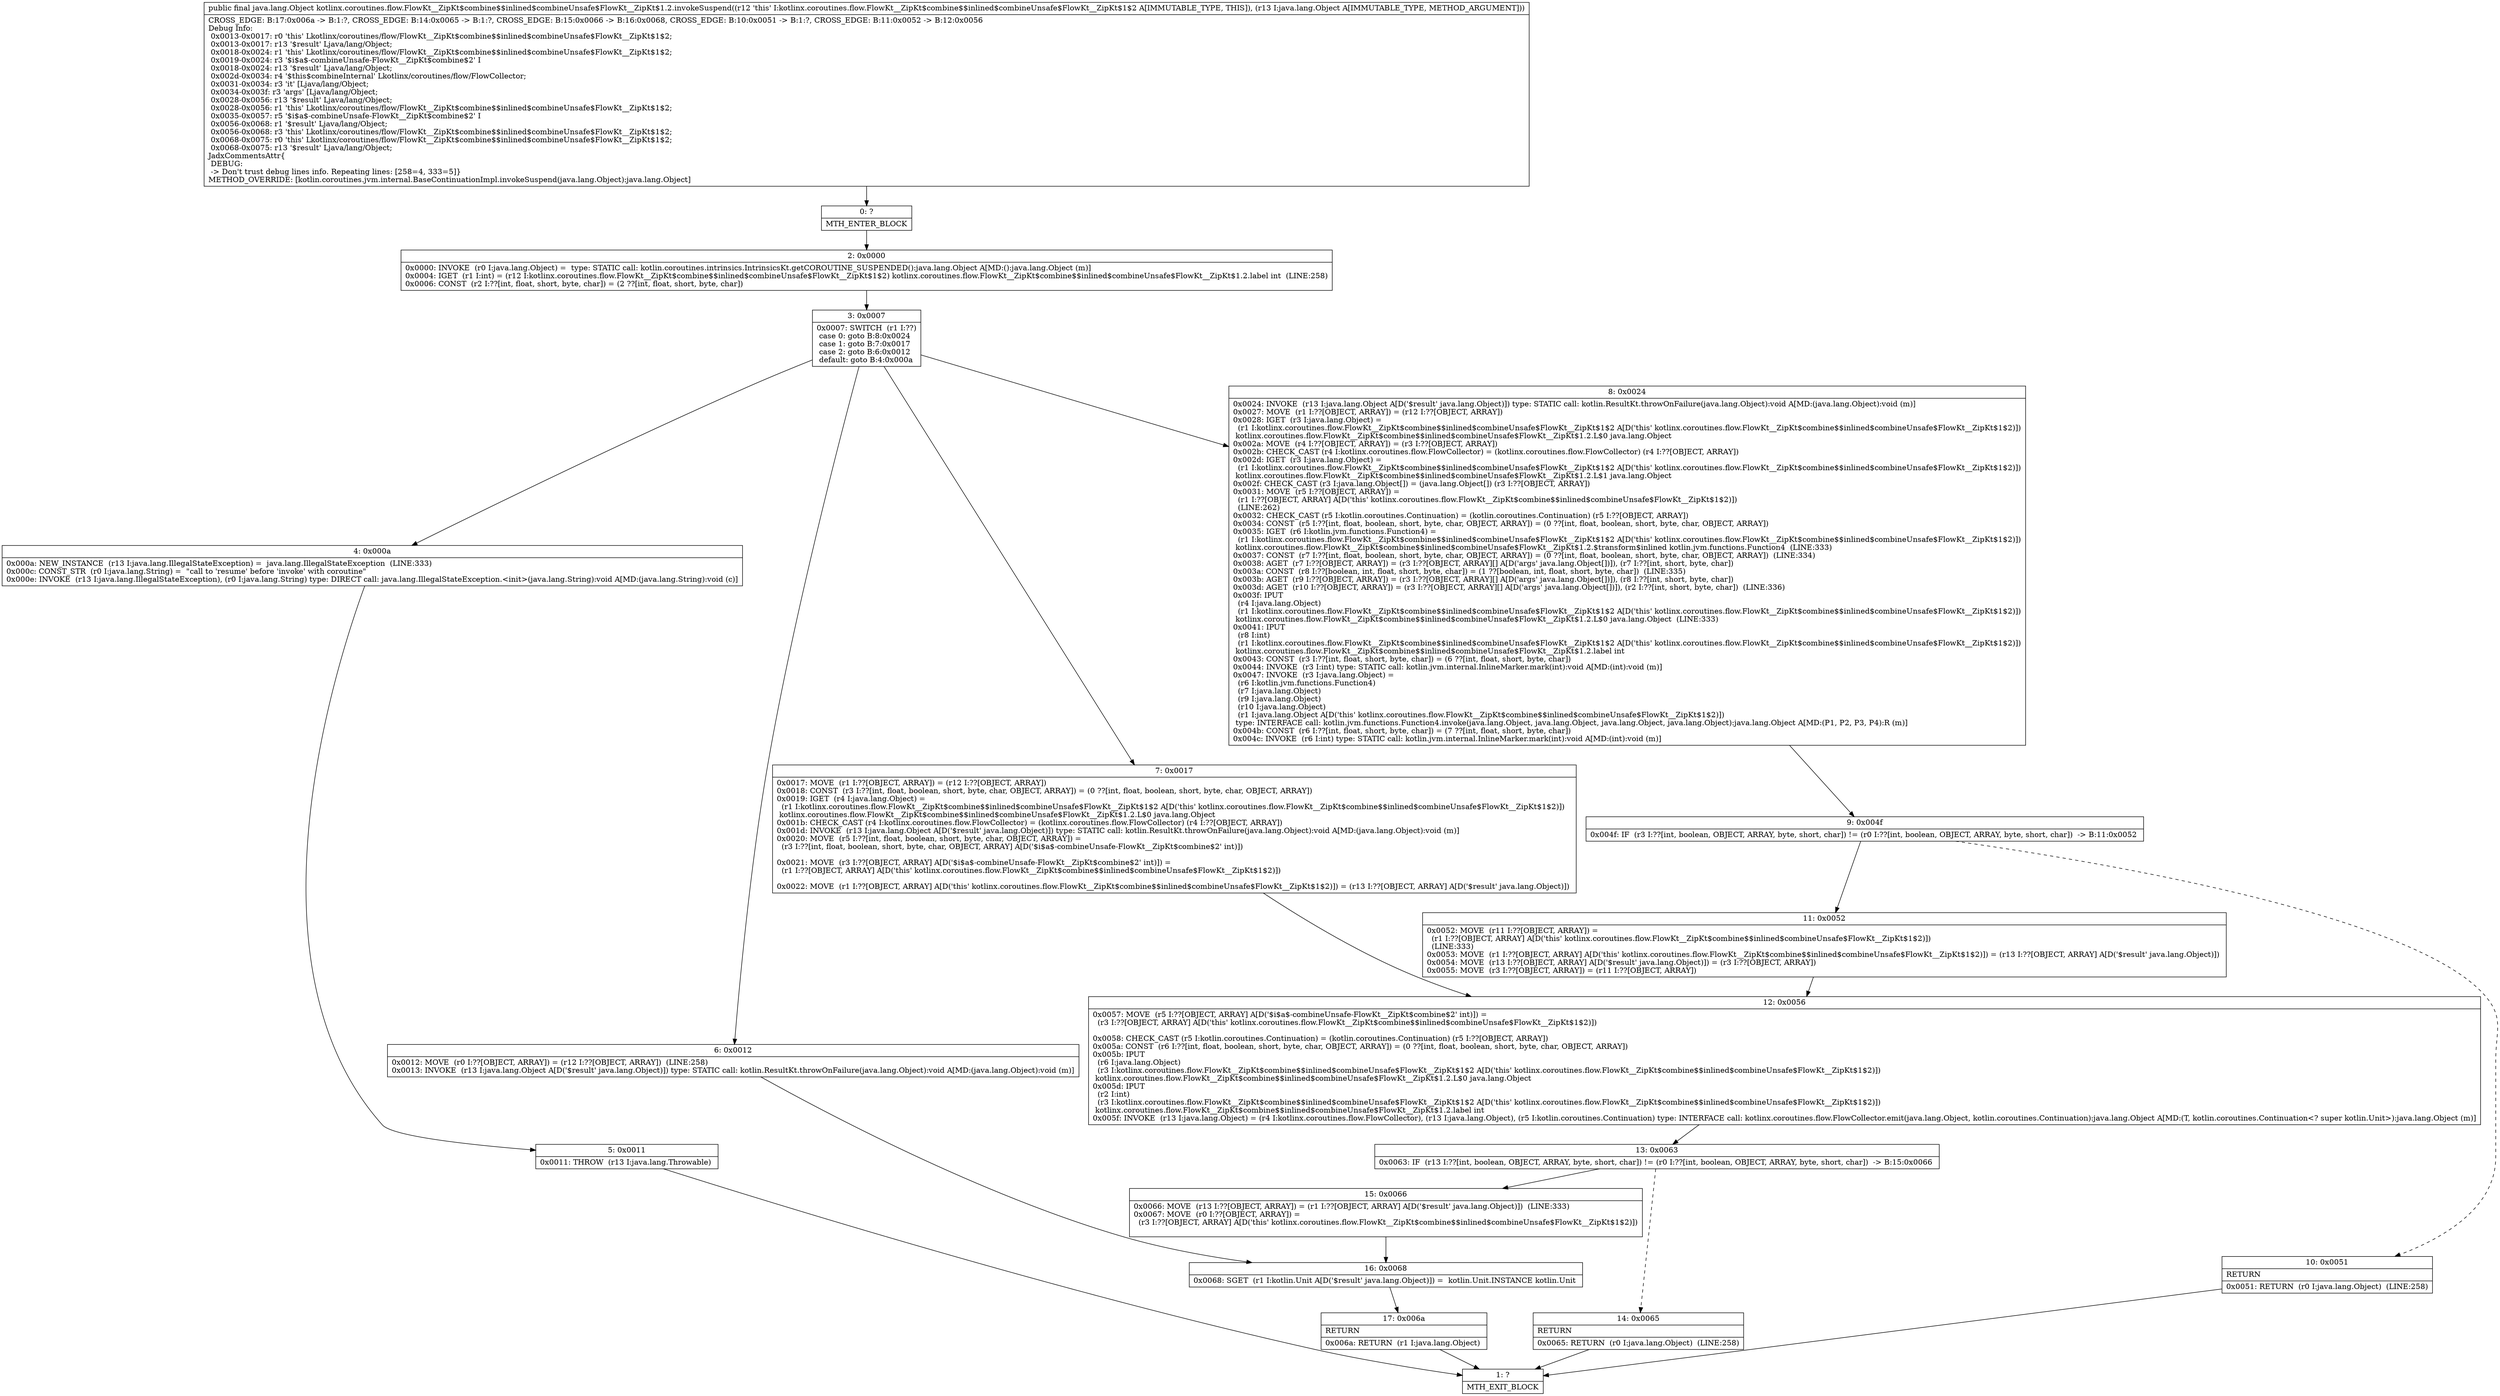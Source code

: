 digraph "CFG forkotlinx.coroutines.flow.FlowKt__ZipKt$combine$$inlined$combineUnsafe$FlowKt__ZipKt$1.2.invokeSuspend(Ljava\/lang\/Object;)Ljava\/lang\/Object;" {
Node_0 [shape=record,label="{0\:\ ?|MTH_ENTER_BLOCK\l}"];
Node_2 [shape=record,label="{2\:\ 0x0000|0x0000: INVOKE  (r0 I:java.lang.Object) =  type: STATIC call: kotlin.coroutines.intrinsics.IntrinsicsKt.getCOROUTINE_SUSPENDED():java.lang.Object A[MD:():java.lang.Object (m)]\l0x0004: IGET  (r1 I:int) = (r12 I:kotlinx.coroutines.flow.FlowKt__ZipKt$combine$$inlined$combineUnsafe$FlowKt__ZipKt$1$2) kotlinx.coroutines.flow.FlowKt__ZipKt$combine$$inlined$combineUnsafe$FlowKt__ZipKt$1.2.label int  (LINE:258)\l0x0006: CONST  (r2 I:??[int, float, short, byte, char]) = (2 ??[int, float, short, byte, char]) \l}"];
Node_3 [shape=record,label="{3\:\ 0x0007|0x0007: SWITCH  (r1 I:??)\l case 0: goto B:8:0x0024\l case 1: goto B:7:0x0017\l case 2: goto B:6:0x0012\l default: goto B:4:0x000a \l}"];
Node_4 [shape=record,label="{4\:\ 0x000a|0x000a: NEW_INSTANCE  (r13 I:java.lang.IllegalStateException) =  java.lang.IllegalStateException  (LINE:333)\l0x000c: CONST_STR  (r0 I:java.lang.String) =  \"call to 'resume' before 'invoke' with coroutine\" \l0x000e: INVOKE  (r13 I:java.lang.IllegalStateException), (r0 I:java.lang.String) type: DIRECT call: java.lang.IllegalStateException.\<init\>(java.lang.String):void A[MD:(java.lang.String):void (c)]\l}"];
Node_5 [shape=record,label="{5\:\ 0x0011|0x0011: THROW  (r13 I:java.lang.Throwable) \l}"];
Node_1 [shape=record,label="{1\:\ ?|MTH_EXIT_BLOCK\l}"];
Node_6 [shape=record,label="{6\:\ 0x0012|0x0012: MOVE  (r0 I:??[OBJECT, ARRAY]) = (r12 I:??[OBJECT, ARRAY])  (LINE:258)\l0x0013: INVOKE  (r13 I:java.lang.Object A[D('$result' java.lang.Object)]) type: STATIC call: kotlin.ResultKt.throwOnFailure(java.lang.Object):void A[MD:(java.lang.Object):void (m)]\l}"];
Node_16 [shape=record,label="{16\:\ 0x0068|0x0068: SGET  (r1 I:kotlin.Unit A[D('$result' java.lang.Object)]) =  kotlin.Unit.INSTANCE kotlin.Unit \l}"];
Node_17 [shape=record,label="{17\:\ 0x006a|RETURN\l|0x006a: RETURN  (r1 I:java.lang.Object) \l}"];
Node_7 [shape=record,label="{7\:\ 0x0017|0x0017: MOVE  (r1 I:??[OBJECT, ARRAY]) = (r12 I:??[OBJECT, ARRAY]) \l0x0018: CONST  (r3 I:??[int, float, boolean, short, byte, char, OBJECT, ARRAY]) = (0 ??[int, float, boolean, short, byte, char, OBJECT, ARRAY]) \l0x0019: IGET  (r4 I:java.lang.Object) = \l  (r1 I:kotlinx.coroutines.flow.FlowKt__ZipKt$combine$$inlined$combineUnsafe$FlowKt__ZipKt$1$2 A[D('this' kotlinx.coroutines.flow.FlowKt__ZipKt$combine$$inlined$combineUnsafe$FlowKt__ZipKt$1$2)])\l kotlinx.coroutines.flow.FlowKt__ZipKt$combine$$inlined$combineUnsafe$FlowKt__ZipKt$1.2.L$0 java.lang.Object \l0x001b: CHECK_CAST (r4 I:kotlinx.coroutines.flow.FlowCollector) = (kotlinx.coroutines.flow.FlowCollector) (r4 I:??[OBJECT, ARRAY]) \l0x001d: INVOKE  (r13 I:java.lang.Object A[D('$result' java.lang.Object)]) type: STATIC call: kotlin.ResultKt.throwOnFailure(java.lang.Object):void A[MD:(java.lang.Object):void (m)]\l0x0020: MOVE  (r5 I:??[int, float, boolean, short, byte, char, OBJECT, ARRAY]) = \l  (r3 I:??[int, float, boolean, short, byte, char, OBJECT, ARRAY] A[D('$i$a$\-combineUnsafe\-FlowKt__ZipKt$combine$2' int)])\l \l0x0021: MOVE  (r3 I:??[OBJECT, ARRAY] A[D('$i$a$\-combineUnsafe\-FlowKt__ZipKt$combine$2' int)]) = \l  (r1 I:??[OBJECT, ARRAY] A[D('this' kotlinx.coroutines.flow.FlowKt__ZipKt$combine$$inlined$combineUnsafe$FlowKt__ZipKt$1$2)])\l \l0x0022: MOVE  (r1 I:??[OBJECT, ARRAY] A[D('this' kotlinx.coroutines.flow.FlowKt__ZipKt$combine$$inlined$combineUnsafe$FlowKt__ZipKt$1$2)]) = (r13 I:??[OBJECT, ARRAY] A[D('$result' java.lang.Object)]) \l}"];
Node_12 [shape=record,label="{12\:\ 0x0056|0x0057: MOVE  (r5 I:??[OBJECT, ARRAY] A[D('$i$a$\-combineUnsafe\-FlowKt__ZipKt$combine$2' int)]) = \l  (r3 I:??[OBJECT, ARRAY] A[D('this' kotlinx.coroutines.flow.FlowKt__ZipKt$combine$$inlined$combineUnsafe$FlowKt__ZipKt$1$2)])\l \l0x0058: CHECK_CAST (r5 I:kotlin.coroutines.Continuation) = (kotlin.coroutines.Continuation) (r5 I:??[OBJECT, ARRAY]) \l0x005a: CONST  (r6 I:??[int, float, boolean, short, byte, char, OBJECT, ARRAY]) = (0 ??[int, float, boolean, short, byte, char, OBJECT, ARRAY]) \l0x005b: IPUT  \l  (r6 I:java.lang.Object)\l  (r3 I:kotlinx.coroutines.flow.FlowKt__ZipKt$combine$$inlined$combineUnsafe$FlowKt__ZipKt$1$2 A[D('this' kotlinx.coroutines.flow.FlowKt__ZipKt$combine$$inlined$combineUnsafe$FlowKt__ZipKt$1$2)])\l kotlinx.coroutines.flow.FlowKt__ZipKt$combine$$inlined$combineUnsafe$FlowKt__ZipKt$1.2.L$0 java.lang.Object \l0x005d: IPUT  \l  (r2 I:int)\l  (r3 I:kotlinx.coroutines.flow.FlowKt__ZipKt$combine$$inlined$combineUnsafe$FlowKt__ZipKt$1$2 A[D('this' kotlinx.coroutines.flow.FlowKt__ZipKt$combine$$inlined$combineUnsafe$FlowKt__ZipKt$1$2)])\l kotlinx.coroutines.flow.FlowKt__ZipKt$combine$$inlined$combineUnsafe$FlowKt__ZipKt$1.2.label int \l0x005f: INVOKE  (r13 I:java.lang.Object) = (r4 I:kotlinx.coroutines.flow.FlowCollector), (r13 I:java.lang.Object), (r5 I:kotlin.coroutines.Continuation) type: INTERFACE call: kotlinx.coroutines.flow.FlowCollector.emit(java.lang.Object, kotlin.coroutines.Continuation):java.lang.Object A[MD:(T, kotlin.coroutines.Continuation\<? super kotlin.Unit\>):java.lang.Object (m)]\l}"];
Node_13 [shape=record,label="{13\:\ 0x0063|0x0063: IF  (r13 I:??[int, boolean, OBJECT, ARRAY, byte, short, char]) != (r0 I:??[int, boolean, OBJECT, ARRAY, byte, short, char])  \-\> B:15:0x0066 \l}"];
Node_14 [shape=record,label="{14\:\ 0x0065|RETURN\l|0x0065: RETURN  (r0 I:java.lang.Object)  (LINE:258)\l}"];
Node_15 [shape=record,label="{15\:\ 0x0066|0x0066: MOVE  (r13 I:??[OBJECT, ARRAY]) = (r1 I:??[OBJECT, ARRAY] A[D('$result' java.lang.Object)])  (LINE:333)\l0x0067: MOVE  (r0 I:??[OBJECT, ARRAY]) = \l  (r3 I:??[OBJECT, ARRAY] A[D('this' kotlinx.coroutines.flow.FlowKt__ZipKt$combine$$inlined$combineUnsafe$FlowKt__ZipKt$1$2)])\l \l}"];
Node_8 [shape=record,label="{8\:\ 0x0024|0x0024: INVOKE  (r13 I:java.lang.Object A[D('$result' java.lang.Object)]) type: STATIC call: kotlin.ResultKt.throwOnFailure(java.lang.Object):void A[MD:(java.lang.Object):void (m)]\l0x0027: MOVE  (r1 I:??[OBJECT, ARRAY]) = (r12 I:??[OBJECT, ARRAY]) \l0x0028: IGET  (r3 I:java.lang.Object) = \l  (r1 I:kotlinx.coroutines.flow.FlowKt__ZipKt$combine$$inlined$combineUnsafe$FlowKt__ZipKt$1$2 A[D('this' kotlinx.coroutines.flow.FlowKt__ZipKt$combine$$inlined$combineUnsafe$FlowKt__ZipKt$1$2)])\l kotlinx.coroutines.flow.FlowKt__ZipKt$combine$$inlined$combineUnsafe$FlowKt__ZipKt$1.2.L$0 java.lang.Object \l0x002a: MOVE  (r4 I:??[OBJECT, ARRAY]) = (r3 I:??[OBJECT, ARRAY]) \l0x002b: CHECK_CAST (r4 I:kotlinx.coroutines.flow.FlowCollector) = (kotlinx.coroutines.flow.FlowCollector) (r4 I:??[OBJECT, ARRAY]) \l0x002d: IGET  (r3 I:java.lang.Object) = \l  (r1 I:kotlinx.coroutines.flow.FlowKt__ZipKt$combine$$inlined$combineUnsafe$FlowKt__ZipKt$1$2 A[D('this' kotlinx.coroutines.flow.FlowKt__ZipKt$combine$$inlined$combineUnsafe$FlowKt__ZipKt$1$2)])\l kotlinx.coroutines.flow.FlowKt__ZipKt$combine$$inlined$combineUnsafe$FlowKt__ZipKt$1.2.L$1 java.lang.Object \l0x002f: CHECK_CAST (r3 I:java.lang.Object[]) = (java.lang.Object[]) (r3 I:??[OBJECT, ARRAY]) \l0x0031: MOVE  (r5 I:??[OBJECT, ARRAY]) = \l  (r1 I:??[OBJECT, ARRAY] A[D('this' kotlinx.coroutines.flow.FlowKt__ZipKt$combine$$inlined$combineUnsafe$FlowKt__ZipKt$1$2)])\l  (LINE:262)\l0x0032: CHECK_CAST (r5 I:kotlin.coroutines.Continuation) = (kotlin.coroutines.Continuation) (r5 I:??[OBJECT, ARRAY]) \l0x0034: CONST  (r5 I:??[int, float, boolean, short, byte, char, OBJECT, ARRAY]) = (0 ??[int, float, boolean, short, byte, char, OBJECT, ARRAY]) \l0x0035: IGET  (r6 I:kotlin.jvm.functions.Function4) = \l  (r1 I:kotlinx.coroutines.flow.FlowKt__ZipKt$combine$$inlined$combineUnsafe$FlowKt__ZipKt$1$2 A[D('this' kotlinx.coroutines.flow.FlowKt__ZipKt$combine$$inlined$combineUnsafe$FlowKt__ZipKt$1$2)])\l kotlinx.coroutines.flow.FlowKt__ZipKt$combine$$inlined$combineUnsafe$FlowKt__ZipKt$1.2.$transform$inlined kotlin.jvm.functions.Function4  (LINE:333)\l0x0037: CONST  (r7 I:??[int, float, boolean, short, byte, char, OBJECT, ARRAY]) = (0 ??[int, float, boolean, short, byte, char, OBJECT, ARRAY])  (LINE:334)\l0x0038: AGET  (r7 I:??[OBJECT, ARRAY]) = (r3 I:??[OBJECT, ARRAY][] A[D('args' java.lang.Object[])]), (r7 I:??[int, short, byte, char]) \l0x003a: CONST  (r8 I:??[boolean, int, float, short, byte, char]) = (1 ??[boolean, int, float, short, byte, char])  (LINE:335)\l0x003b: AGET  (r9 I:??[OBJECT, ARRAY]) = (r3 I:??[OBJECT, ARRAY][] A[D('args' java.lang.Object[])]), (r8 I:??[int, short, byte, char]) \l0x003d: AGET  (r10 I:??[OBJECT, ARRAY]) = (r3 I:??[OBJECT, ARRAY][] A[D('args' java.lang.Object[])]), (r2 I:??[int, short, byte, char])  (LINE:336)\l0x003f: IPUT  \l  (r4 I:java.lang.Object)\l  (r1 I:kotlinx.coroutines.flow.FlowKt__ZipKt$combine$$inlined$combineUnsafe$FlowKt__ZipKt$1$2 A[D('this' kotlinx.coroutines.flow.FlowKt__ZipKt$combine$$inlined$combineUnsafe$FlowKt__ZipKt$1$2)])\l kotlinx.coroutines.flow.FlowKt__ZipKt$combine$$inlined$combineUnsafe$FlowKt__ZipKt$1.2.L$0 java.lang.Object  (LINE:333)\l0x0041: IPUT  \l  (r8 I:int)\l  (r1 I:kotlinx.coroutines.flow.FlowKt__ZipKt$combine$$inlined$combineUnsafe$FlowKt__ZipKt$1$2 A[D('this' kotlinx.coroutines.flow.FlowKt__ZipKt$combine$$inlined$combineUnsafe$FlowKt__ZipKt$1$2)])\l kotlinx.coroutines.flow.FlowKt__ZipKt$combine$$inlined$combineUnsafe$FlowKt__ZipKt$1.2.label int \l0x0043: CONST  (r3 I:??[int, float, short, byte, char]) = (6 ??[int, float, short, byte, char]) \l0x0044: INVOKE  (r3 I:int) type: STATIC call: kotlin.jvm.internal.InlineMarker.mark(int):void A[MD:(int):void (m)]\l0x0047: INVOKE  (r3 I:java.lang.Object) = \l  (r6 I:kotlin.jvm.functions.Function4)\l  (r7 I:java.lang.Object)\l  (r9 I:java.lang.Object)\l  (r10 I:java.lang.Object)\l  (r1 I:java.lang.Object A[D('this' kotlinx.coroutines.flow.FlowKt__ZipKt$combine$$inlined$combineUnsafe$FlowKt__ZipKt$1$2)])\l type: INTERFACE call: kotlin.jvm.functions.Function4.invoke(java.lang.Object, java.lang.Object, java.lang.Object, java.lang.Object):java.lang.Object A[MD:(P1, P2, P3, P4):R (m)]\l0x004b: CONST  (r6 I:??[int, float, short, byte, char]) = (7 ??[int, float, short, byte, char]) \l0x004c: INVOKE  (r6 I:int) type: STATIC call: kotlin.jvm.internal.InlineMarker.mark(int):void A[MD:(int):void (m)]\l}"];
Node_9 [shape=record,label="{9\:\ 0x004f|0x004f: IF  (r3 I:??[int, boolean, OBJECT, ARRAY, byte, short, char]) != (r0 I:??[int, boolean, OBJECT, ARRAY, byte, short, char])  \-\> B:11:0x0052 \l}"];
Node_10 [shape=record,label="{10\:\ 0x0051|RETURN\l|0x0051: RETURN  (r0 I:java.lang.Object)  (LINE:258)\l}"];
Node_11 [shape=record,label="{11\:\ 0x0052|0x0052: MOVE  (r11 I:??[OBJECT, ARRAY]) = \l  (r1 I:??[OBJECT, ARRAY] A[D('this' kotlinx.coroutines.flow.FlowKt__ZipKt$combine$$inlined$combineUnsafe$FlowKt__ZipKt$1$2)])\l  (LINE:333)\l0x0053: MOVE  (r1 I:??[OBJECT, ARRAY] A[D('this' kotlinx.coroutines.flow.FlowKt__ZipKt$combine$$inlined$combineUnsafe$FlowKt__ZipKt$1$2)]) = (r13 I:??[OBJECT, ARRAY] A[D('$result' java.lang.Object)]) \l0x0054: MOVE  (r13 I:??[OBJECT, ARRAY] A[D('$result' java.lang.Object)]) = (r3 I:??[OBJECT, ARRAY]) \l0x0055: MOVE  (r3 I:??[OBJECT, ARRAY]) = (r11 I:??[OBJECT, ARRAY]) \l}"];
MethodNode[shape=record,label="{public final java.lang.Object kotlinx.coroutines.flow.FlowKt__ZipKt$combine$$inlined$combineUnsafe$FlowKt__ZipKt$1.2.invokeSuspend((r12 'this' I:kotlinx.coroutines.flow.FlowKt__ZipKt$combine$$inlined$combineUnsafe$FlowKt__ZipKt$1$2 A[IMMUTABLE_TYPE, THIS]), (r13 I:java.lang.Object A[IMMUTABLE_TYPE, METHOD_ARGUMENT]))  | CROSS_EDGE: B:17:0x006a \-\> B:1:?, CROSS_EDGE: B:14:0x0065 \-\> B:1:?, CROSS_EDGE: B:15:0x0066 \-\> B:16:0x0068, CROSS_EDGE: B:10:0x0051 \-\> B:1:?, CROSS_EDGE: B:11:0x0052 \-\> B:12:0x0056\lDebug Info:\l  0x0013\-0x0017: r0 'this' Lkotlinx\/coroutines\/flow\/FlowKt__ZipKt$combine$$inlined$combineUnsafe$FlowKt__ZipKt$1$2;\l  0x0013\-0x0017: r13 '$result' Ljava\/lang\/Object;\l  0x0018\-0x0024: r1 'this' Lkotlinx\/coroutines\/flow\/FlowKt__ZipKt$combine$$inlined$combineUnsafe$FlowKt__ZipKt$1$2;\l  0x0019\-0x0024: r3 '$i$a$\-combineUnsafe\-FlowKt__ZipKt$combine$2' I\l  0x0018\-0x0024: r13 '$result' Ljava\/lang\/Object;\l  0x002d\-0x0034: r4 '$this$combineInternal' Lkotlinx\/coroutines\/flow\/FlowCollector;\l  0x0031\-0x0034: r3 'it' [Ljava\/lang\/Object;\l  0x0034\-0x003f: r3 'args' [Ljava\/lang\/Object;\l  0x0028\-0x0056: r13 '$result' Ljava\/lang\/Object;\l  0x0028\-0x0056: r1 'this' Lkotlinx\/coroutines\/flow\/FlowKt__ZipKt$combine$$inlined$combineUnsafe$FlowKt__ZipKt$1$2;\l  0x0035\-0x0057: r5 '$i$a$\-combineUnsafe\-FlowKt__ZipKt$combine$2' I\l  0x0056\-0x0068: r1 '$result' Ljava\/lang\/Object;\l  0x0056\-0x0068: r3 'this' Lkotlinx\/coroutines\/flow\/FlowKt__ZipKt$combine$$inlined$combineUnsafe$FlowKt__ZipKt$1$2;\l  0x0068\-0x0075: r0 'this' Lkotlinx\/coroutines\/flow\/FlowKt__ZipKt$combine$$inlined$combineUnsafe$FlowKt__ZipKt$1$2;\l  0x0068\-0x0075: r13 '$result' Ljava\/lang\/Object;\lJadxCommentsAttr\{\l DEBUG: \l \-\> Don't trust debug lines info. Repeating lines: [258=4, 333=5]\}\lMETHOD_OVERRIDE: [kotlin.coroutines.jvm.internal.BaseContinuationImpl.invokeSuspend(java.lang.Object):java.lang.Object]\l}"];
MethodNode -> Node_0;Node_0 -> Node_2;
Node_2 -> Node_3;
Node_3 -> Node_4;
Node_3 -> Node_6;
Node_3 -> Node_7;
Node_3 -> Node_8;
Node_4 -> Node_5;
Node_5 -> Node_1;
Node_6 -> Node_16;
Node_16 -> Node_17;
Node_17 -> Node_1;
Node_7 -> Node_12;
Node_12 -> Node_13;
Node_13 -> Node_14[style=dashed];
Node_13 -> Node_15;
Node_14 -> Node_1;
Node_15 -> Node_16;
Node_8 -> Node_9;
Node_9 -> Node_10[style=dashed];
Node_9 -> Node_11;
Node_10 -> Node_1;
Node_11 -> Node_12;
}

